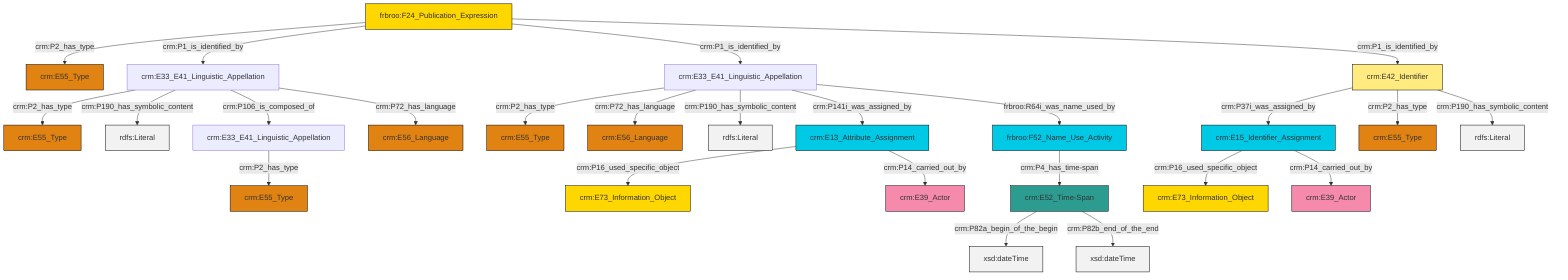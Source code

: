 graph TD
classDef Literal fill:#f2f2f2,stroke:#000000;
classDef CRM_Entity fill:#FFFFFF,stroke:#000000;
classDef Temporal_Entity fill:#00C9E6, stroke:#000000;
classDef Type fill:#E18312, stroke:#000000;
classDef Time-Span fill:#2C9C91, stroke:#000000;
classDef Appellation fill:#FFEB7F, stroke:#000000;
classDef Place fill:#008836, stroke:#000000;
classDef Persistent_Item fill:#B266B2, stroke:#000000;
classDef Conceptual_Object fill:#FFD700, stroke:#000000;
classDef Physical_Thing fill:#D2B48C, stroke:#000000;
classDef Actor fill:#f58aad, stroke:#000000;
classDef PC_Classes fill:#4ce600, stroke:#000000;
classDef Multi fill:#cccccc,stroke:#000000;

8["crm:E33_E41_Linguistic_Appellation"]:::Default -->|crm:P2_has_type| 9["crm:E55_Type"]:::Type
12["crm:E42_Identifier"]:::Appellation -->|crm:P37i_was_assigned_by| 13["crm:E15_Identifier_Assignment"]:::Temporal_Entity
12["crm:E42_Identifier"]:::Appellation -->|crm:P2_has_type| 14["crm:E55_Type"]:::Type
15["frbroo:F24_Publication_Expression"]:::Conceptual_Object -->|crm:P2_has_type| 16["crm:E55_Type"]:::Type
8["crm:E33_E41_Linguistic_Appellation"]:::Default -->|crm:P72_has_language| 17["crm:E56_Language"]:::Type
15["frbroo:F24_Publication_Expression"]:::Conceptual_Object -->|crm:P1_is_identified_by| 18["crm:E33_E41_Linguistic_Appellation"]:::Default
13["crm:E15_Identifier_Assignment"]:::Temporal_Entity -->|crm:P16_used_specific_object| 0["crm:E73_Information_Object"]:::Conceptual_Object
12["crm:E42_Identifier"]:::Appellation -->|crm:P190_has_symbolic_content| 19[rdfs:Literal]:::Literal
18["crm:E33_E41_Linguistic_Appellation"]:::Default -->|crm:P2_has_type| 2["crm:E55_Type"]:::Type
18["crm:E33_E41_Linguistic_Appellation"]:::Default -->|crm:P190_has_symbolic_content| 20[rdfs:Literal]:::Literal
21["crm:E33_E41_Linguistic_Appellation"]:::Default -->|crm:P2_has_type| 22["crm:E55_Type"]:::Type
23["frbroo:F52_Name_Use_Activity"]:::Temporal_Entity -->|crm:P4_has_time-span| 24["crm:E52_Time-Span"]:::Time-Span
8["crm:E33_E41_Linguistic_Appellation"]:::Default -->|crm:P190_has_symbolic_content| 25[rdfs:Literal]:::Literal
4["crm:E13_Attribute_Assignment"]:::Temporal_Entity -->|crm:P16_used_specific_object| 26["crm:E73_Information_Object"]:::Conceptual_Object
15["frbroo:F24_Publication_Expression"]:::Conceptual_Object -->|crm:P1_is_identified_by| 8["crm:E33_E41_Linguistic_Appellation"]:::Default
18["crm:E33_E41_Linguistic_Appellation"]:::Default -->|crm:P106_is_composed_of| 21["crm:E33_E41_Linguistic_Appellation"]:::Default
8["crm:E33_E41_Linguistic_Appellation"]:::Default -->|crm:P141i_was_assigned_by| 4["crm:E13_Attribute_Assignment"]:::Temporal_Entity
15["frbroo:F24_Publication_Expression"]:::Conceptual_Object -->|crm:P1_is_identified_by| 12["crm:E42_Identifier"]:::Appellation
8["crm:E33_E41_Linguistic_Appellation"]:::Default -->|frbroo:R64i_was_name_used_by| 23["frbroo:F52_Name_Use_Activity"]:::Temporal_Entity
4["crm:E13_Attribute_Assignment"]:::Temporal_Entity -->|crm:P14_carried_out_by| 6["crm:E39_Actor"]:::Actor
13["crm:E15_Identifier_Assignment"]:::Temporal_Entity -->|crm:P14_carried_out_by| 33["crm:E39_Actor"]:::Actor
24["crm:E52_Time-Span"]:::Time-Span -->|crm:P82a_begin_of_the_begin| 38[xsd:dateTime]:::Literal
24["crm:E52_Time-Span"]:::Time-Span -->|crm:P82b_end_of_the_end| 39[xsd:dateTime]:::Literal
18["crm:E33_E41_Linguistic_Appellation"]:::Default -->|crm:P72_has_language| 10["crm:E56_Language"]:::Type